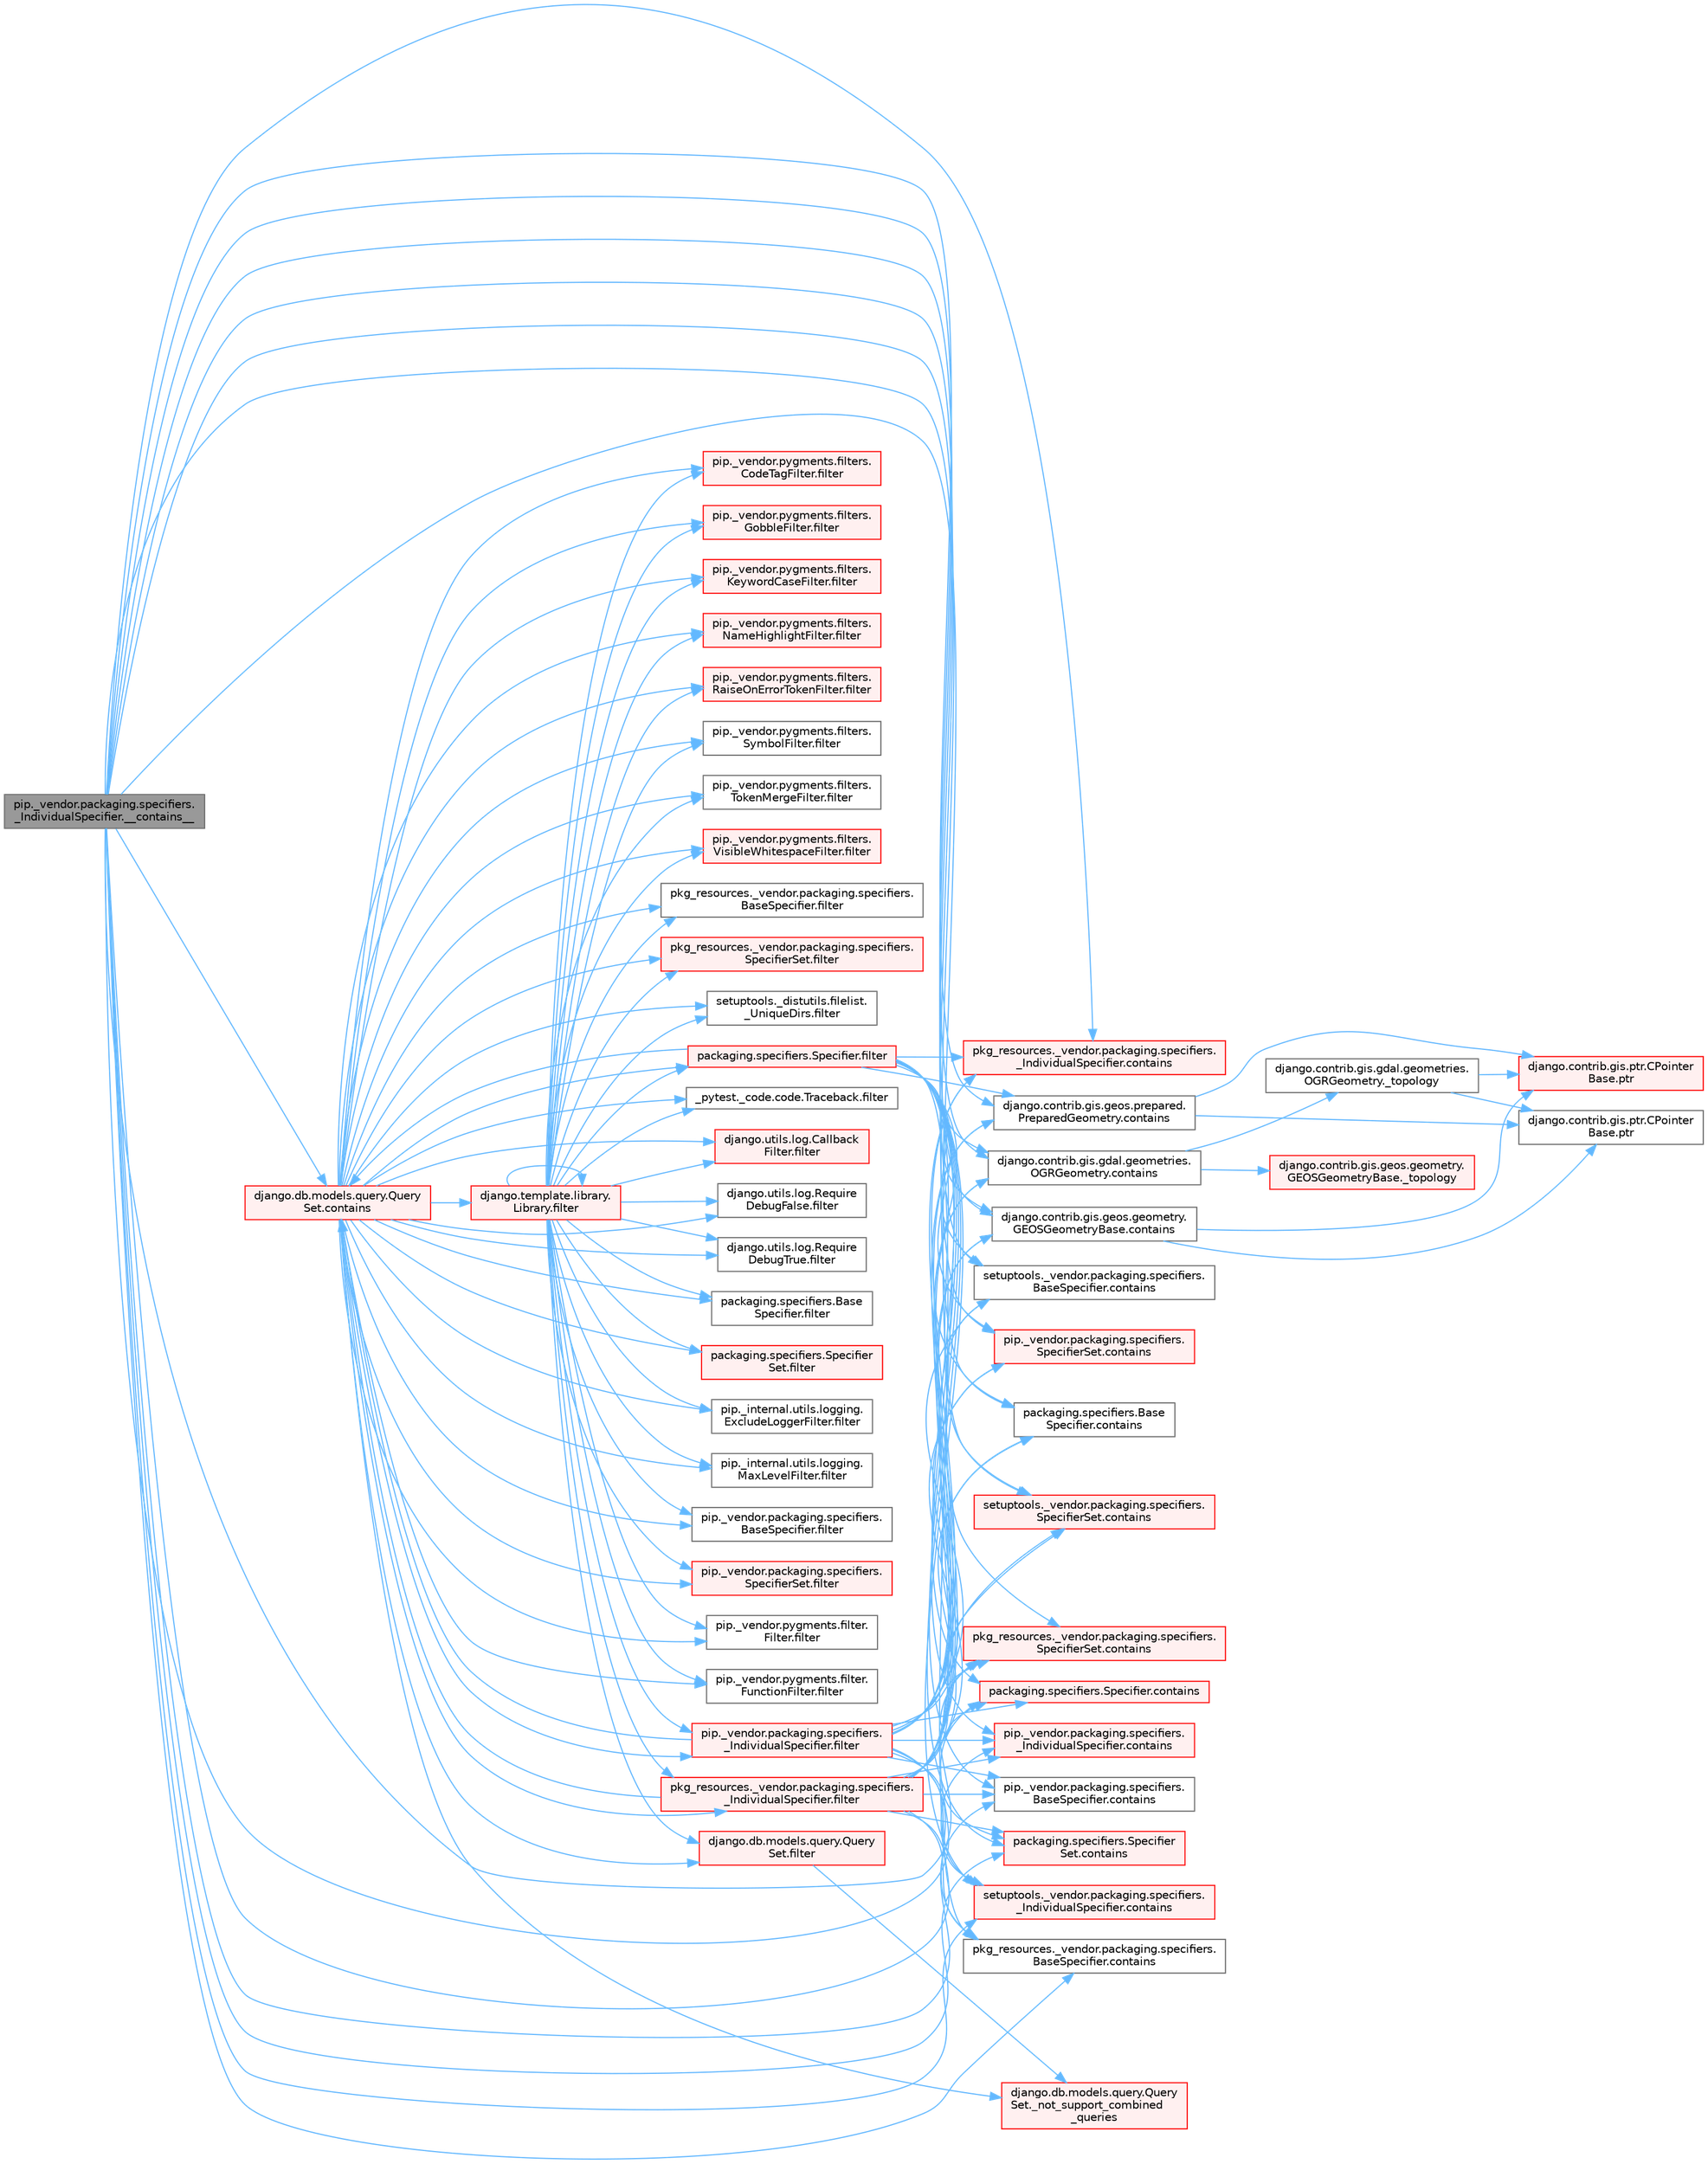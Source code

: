 digraph "pip._vendor.packaging.specifiers._IndividualSpecifier.__contains__"
{
 // LATEX_PDF_SIZE
  bgcolor="transparent";
  edge [fontname=Helvetica,fontsize=10,labelfontname=Helvetica,labelfontsize=10];
  node [fontname=Helvetica,fontsize=10,shape=box,height=0.2,width=0.4];
  rankdir="LR";
  Node1 [id="Node000001",label="pip._vendor.packaging.specifiers.\l_IndividualSpecifier.__contains__",height=0.2,width=0.4,color="gray40", fillcolor="grey60", style="filled", fontcolor="black",tooltip=" "];
  Node1 -> Node2 [id="edge1_Node000001_Node000002",color="steelblue1",style="solid",tooltip=" "];
  Node2 [id="Node000002",label="django.contrib.gis.gdal.geometries.\lOGRGeometry.contains",height=0.2,width=0.4,color="grey40", fillcolor="white", style="filled",URL="$classdjango_1_1contrib_1_1gis_1_1gdal_1_1geometries_1_1_o_g_r_geometry.html#ac4763e72bc3be798ebe272edf5a2111b",tooltip=" "];
  Node2 -> Node3 [id="edge2_Node000002_Node000003",color="steelblue1",style="solid",tooltip=" "];
  Node3 [id="Node000003",label="django.contrib.gis.gdal.geometries.\lOGRGeometry._topology",height=0.2,width=0.4,color="grey40", fillcolor="white", style="filled",URL="$classdjango_1_1contrib_1_1gis_1_1gdal_1_1geometries_1_1_o_g_r_geometry.html#a73b65e92515e0cca020cca3dac2ad833",tooltip=" "];
  Node3 -> Node4 [id="edge3_Node000003_Node000004",color="steelblue1",style="solid",tooltip=" "];
  Node4 [id="Node000004",label="django.contrib.gis.ptr.CPointer\lBase.ptr",height=0.2,width=0.4,color="red", fillcolor="#FFF0F0", style="filled",URL="$classdjango_1_1contrib_1_1gis_1_1ptr_1_1_c_pointer_base.html#a55873c889d27c42497c5a832c24e041b",tooltip=" "];
  Node3 -> Node6 [id="edge4_Node000003_Node000006",color="steelblue1",style="solid",tooltip=" "];
  Node6 [id="Node000006",label="django.contrib.gis.ptr.CPointer\lBase.ptr",height=0.2,width=0.4,color="grey40", fillcolor="white", style="filled",URL="$classdjango_1_1contrib_1_1gis_1_1ptr_1_1_c_pointer_base.html#a73d2e45828ab4d985549c571852996fa",tooltip=" "];
  Node2 -> Node7 [id="edge5_Node000002_Node000007",color="steelblue1",style="solid",tooltip=" "];
  Node7 [id="Node000007",label="django.contrib.gis.geos.geometry.\lGEOSGeometryBase._topology",height=0.2,width=0.4,color="red", fillcolor="#FFF0F0", style="filled",URL="$classdjango_1_1contrib_1_1gis_1_1geos_1_1geometry_1_1_g_e_o_s_geometry_base.html#a57f10e6abc75e8c1a9b857a57c4cca2e",tooltip=" "];
  Node1 -> Node45 [id="edge6_Node000001_Node000045",color="steelblue1",style="solid",tooltip=" "];
  Node45 [id="Node000045",label="django.contrib.gis.geos.geometry.\lGEOSGeometryBase.contains",height=0.2,width=0.4,color="grey40", fillcolor="white", style="filled",URL="$classdjango_1_1contrib_1_1gis_1_1geos_1_1geometry_1_1_g_e_o_s_geometry_base.html#aa48e06e3c91d6a3a79f41bed318f5e43",tooltip=" "];
  Node45 -> Node4 [id="edge7_Node000045_Node000004",color="steelblue1",style="solid",tooltip=" "];
  Node45 -> Node6 [id="edge8_Node000045_Node000006",color="steelblue1",style="solid",tooltip=" "];
  Node1 -> Node46 [id="edge9_Node000001_Node000046",color="steelblue1",style="solid",tooltip=" "];
  Node46 [id="Node000046",label="django.contrib.gis.geos.prepared.\lPreparedGeometry.contains",height=0.2,width=0.4,color="grey40", fillcolor="white", style="filled",URL="$classdjango_1_1contrib_1_1gis_1_1geos_1_1prepared_1_1_prepared_geometry.html#ad52b1f28039e181521f25d338fa79be9",tooltip=" "];
  Node46 -> Node4 [id="edge10_Node000046_Node000004",color="steelblue1",style="solid",tooltip=" "];
  Node46 -> Node6 [id="edge11_Node000046_Node000006",color="steelblue1",style="solid",tooltip=" "];
  Node1 -> Node47 [id="edge12_Node000001_Node000047",color="steelblue1",style="solid",tooltip=" "];
  Node47 [id="Node000047",label="django.db.models.query.Query\lSet.contains",height=0.2,width=0.4,color="red", fillcolor="#FFF0F0", style="filled",URL="$classdjango_1_1db_1_1models_1_1query_1_1_query_set.html#a242e569a4bce6723adc3e71fdc69b70f",tooltip=" "];
  Node47 -> Node48 [id="edge13_Node000047_Node000048",color="steelblue1",style="solid",tooltip=" "];
  Node48 [id="Node000048",label="django.db.models.query.Query\lSet._not_support_combined\l_queries",height=0.2,width=0.4,color="red", fillcolor="#FFF0F0", style="filled",URL="$classdjango_1_1db_1_1models_1_1query_1_1_query_set.html#aa8310ec206924c94141bef75563958e2",tooltip=" "];
  Node47 -> Node52 [id="edge14_Node000047_Node000052",color="steelblue1",style="solid",tooltip=" "];
  Node52 [id="Node000052",label="_pytest._code.code.Traceback.filter",height=0.2,width=0.4,color="grey40", fillcolor="white", style="filled",URL="$class__pytest_1_1__code_1_1code_1_1_traceback.html#a55d326907d5380a46c4d3e52f002d33f",tooltip=" "];
  Node47 -> Node53 [id="edge15_Node000047_Node000053",color="steelblue1",style="solid",tooltip=" "];
  Node53 [id="Node000053",label="django.db.models.query.Query\lSet.filter",height=0.2,width=0.4,color="red", fillcolor="#FFF0F0", style="filled",URL="$classdjango_1_1db_1_1models_1_1query_1_1_query_set.html#a9c23f79ac5a5310d628b025b5ab7b7c5",tooltip=" "];
  Node53 -> Node48 [id="edge16_Node000053_Node000048",color="steelblue1",style="solid",tooltip=" "];
  Node47 -> Node60 [id="edge17_Node000047_Node000060",color="steelblue1",style="solid",tooltip=" "];
  Node60 [id="Node000060",label="django.template.library.\lLibrary.filter",height=0.2,width=0.4,color="red", fillcolor="#FFF0F0", style="filled",URL="$classdjango_1_1template_1_1library_1_1_library.html#ac67bb1211ffc0354d5bf33029a58aa43",tooltip=" "];
  Node60 -> Node52 [id="edge18_Node000060_Node000052",color="steelblue1",style="solid",tooltip=" "];
  Node60 -> Node53 [id="edge19_Node000060_Node000053",color="steelblue1",style="solid",tooltip=" "];
  Node60 -> Node60 [id="edge20_Node000060_Node000060",color="steelblue1",style="solid",tooltip=" "];
  Node60 -> Node61 [id="edge21_Node000060_Node000061",color="steelblue1",style="solid",tooltip=" "];
  Node61 [id="Node000061",label="django.utils.log.Callback\lFilter.filter",height=0.2,width=0.4,color="red", fillcolor="#FFF0F0", style="filled",URL="$classdjango_1_1utils_1_1log_1_1_callback_filter.html#acd2761b2200a4e66f4bd5b729ac43db2",tooltip=" "];
  Node60 -> Node67 [id="edge22_Node000060_Node000067",color="steelblue1",style="solid",tooltip=" "];
  Node67 [id="Node000067",label="django.utils.log.Require\lDebugFalse.filter",height=0.2,width=0.4,color="grey40", fillcolor="white", style="filled",URL="$classdjango_1_1utils_1_1log_1_1_require_debug_false.html#a42e51835198458e09fb949a7af83bef8",tooltip=" "];
  Node60 -> Node68 [id="edge23_Node000060_Node000068",color="steelblue1",style="solid",tooltip=" "];
  Node68 [id="Node000068",label="django.utils.log.Require\lDebugTrue.filter",height=0.2,width=0.4,color="grey40", fillcolor="white", style="filled",URL="$classdjango_1_1utils_1_1log_1_1_require_debug_true.html#a8e1e027eea730028f70556810076c0e8",tooltip=" "];
  Node60 -> Node69 [id="edge24_Node000060_Node000069",color="steelblue1",style="solid",tooltip=" "];
  Node69 [id="Node000069",label="packaging.specifiers.Base\lSpecifier.filter",height=0.2,width=0.4,color="grey40", fillcolor="white", style="filled",URL="$classpackaging_1_1specifiers_1_1_base_specifier.html#aa87c3c882d19a56dd1f949c4b1bde70d",tooltip=" "];
  Node60 -> Node70 [id="edge25_Node000060_Node000070",color="steelblue1",style="solid",tooltip=" "];
  Node70 [id="Node000070",label="packaging.specifiers.Specifier.filter",height=0.2,width=0.4,color="red", fillcolor="#FFF0F0", style="filled",URL="$classpackaging_1_1specifiers_1_1_specifier.html#a22d9e14c5343d89e742b098b6d7997f7",tooltip=" "];
  Node70 -> Node2 [id="edge26_Node000070_Node000002",color="steelblue1",style="solid",tooltip=" "];
  Node70 -> Node45 [id="edge27_Node000070_Node000045",color="steelblue1",style="solid",tooltip=" "];
  Node70 -> Node46 [id="edge28_Node000070_Node000046",color="steelblue1",style="solid",tooltip=" "];
  Node70 -> Node47 [id="edge29_Node000070_Node000047",color="steelblue1",style="solid",tooltip=" "];
  Node70 -> Node72 [id="edge30_Node000070_Node000072",color="steelblue1",style="solid",tooltip=" "];
  Node72 [id="Node000072",label="packaging.specifiers.Base\lSpecifier.contains",height=0.2,width=0.4,color="grey40", fillcolor="white", style="filled",URL="$classpackaging_1_1specifiers_1_1_base_specifier.html#a25e4441395aaa5f2bd19da46590dddc0",tooltip=" "];
  Node70 -> Node73 [id="edge31_Node000070_Node000073",color="steelblue1",style="solid",tooltip=" "];
  Node73 [id="Node000073",label="packaging.specifiers.Specifier.contains",height=0.2,width=0.4,color="red", fillcolor="#FFF0F0", style="filled",URL="$classpackaging_1_1specifiers_1_1_specifier.html#a782f94ca4b4d15bd461fd4c7a1c64ea1",tooltip=" "];
  Node70 -> Node112 [id="edge32_Node000070_Node000112",color="steelblue1",style="solid",tooltip=" "];
  Node112 [id="Node000112",label="packaging.specifiers.Specifier\lSet.contains",height=0.2,width=0.4,color="red", fillcolor="#FFF0F0", style="filled",URL="$classpackaging_1_1specifiers_1_1_specifier_set.html#ada64d1b5bfa107e43857d5504e92b233",tooltip=" "];
  Node70 -> Node113 [id="edge33_Node000070_Node000113",color="steelblue1",style="solid",tooltip=" "];
  Node113 [id="Node000113",label="pip._vendor.packaging.specifiers.\l_IndividualSpecifier.contains",height=0.2,width=0.4,color="red", fillcolor="#FFF0F0", style="filled",URL="$classpip_1_1__vendor_1_1packaging_1_1specifiers_1_1___individual_specifier.html#a0225ec2329bc258c9ff7d62a4ad6dde5",tooltip=" "];
  Node70 -> Node120 [id="edge34_Node000070_Node000120",color="steelblue1",style="solid",tooltip=" "];
  Node120 [id="Node000120",label="pip._vendor.packaging.specifiers.\lBaseSpecifier.contains",height=0.2,width=0.4,color="grey40", fillcolor="white", style="filled",URL="$classpip_1_1__vendor_1_1packaging_1_1specifiers_1_1_base_specifier.html#a1af3d8278a56af108c1b23f4f4dd7776",tooltip=" "];
  Node70 -> Node121 [id="edge35_Node000070_Node000121",color="steelblue1",style="solid",tooltip=" "];
  Node121 [id="Node000121",label="pip._vendor.packaging.specifiers.\lSpecifierSet.contains",height=0.2,width=0.4,color="red", fillcolor="#FFF0F0", style="filled",URL="$classpip_1_1__vendor_1_1packaging_1_1specifiers_1_1_specifier_set.html#a4c6c2f9778aaca8bc7eb77e5fa358a47",tooltip=" "];
  Node70 -> Node122 [id="edge36_Node000070_Node000122",color="steelblue1",style="solid",tooltip=" "];
  Node122 [id="Node000122",label="pkg_resources._vendor.packaging.specifiers.\l_IndividualSpecifier.contains",height=0.2,width=0.4,color="red", fillcolor="#FFF0F0", style="filled",URL="$classpkg__resources_1_1__vendor_1_1packaging_1_1specifiers_1_1___individual_specifier.html#ad490fa0c3edddc0b101c1f2a13af7644",tooltip=" "];
  Node70 -> Node123 [id="edge37_Node000070_Node000123",color="steelblue1",style="solid",tooltip=" "];
  Node123 [id="Node000123",label="pkg_resources._vendor.packaging.specifiers.\lBaseSpecifier.contains",height=0.2,width=0.4,color="grey40", fillcolor="white", style="filled",URL="$classpkg__resources_1_1__vendor_1_1packaging_1_1specifiers_1_1_base_specifier.html#a60a05af58d5bbfaeabc731124011c49b",tooltip=" "];
  Node70 -> Node124 [id="edge38_Node000070_Node000124",color="steelblue1",style="solid",tooltip=" "];
  Node124 [id="Node000124",label="pkg_resources._vendor.packaging.specifiers.\lSpecifierSet.contains",height=0.2,width=0.4,color="red", fillcolor="#FFF0F0", style="filled",URL="$classpkg__resources_1_1__vendor_1_1packaging_1_1specifiers_1_1_specifier_set.html#a5ea365d83f483f55a0b80c368a5ce5dd",tooltip=" "];
  Node70 -> Node125 [id="edge39_Node000070_Node000125",color="steelblue1",style="solid",tooltip=" "];
  Node125 [id="Node000125",label="setuptools._vendor.packaging.specifiers.\l_IndividualSpecifier.contains",height=0.2,width=0.4,color="red", fillcolor="#FFF0F0", style="filled",URL="$classsetuptools_1_1__vendor_1_1packaging_1_1specifiers_1_1___individual_specifier.html#aed6d984e133bfe928b2ee6e1315a1d00",tooltip=" "];
  Node70 -> Node126 [id="edge40_Node000070_Node000126",color="steelblue1",style="solid",tooltip=" "];
  Node126 [id="Node000126",label="setuptools._vendor.packaging.specifiers.\lBaseSpecifier.contains",height=0.2,width=0.4,color="grey40", fillcolor="white", style="filled",URL="$classsetuptools_1_1__vendor_1_1packaging_1_1specifiers_1_1_base_specifier.html#aa48d1112821833ceb1380ad5ae04e54a",tooltip=" "];
  Node70 -> Node127 [id="edge41_Node000070_Node000127",color="steelblue1",style="solid",tooltip=" "];
  Node127 [id="Node000127",label="setuptools._vendor.packaging.specifiers.\lSpecifierSet.contains",height=0.2,width=0.4,color="red", fillcolor="#FFF0F0", style="filled",URL="$classsetuptools_1_1__vendor_1_1packaging_1_1specifiers_1_1_specifier_set.html#a52cf5f16802c51a7865853000c0c6b35",tooltip=" "];
  Node60 -> Node128 [id="edge42_Node000060_Node000128",color="steelblue1",style="solid",tooltip=" "];
  Node128 [id="Node000128",label="packaging.specifiers.Specifier\lSet.filter",height=0.2,width=0.4,color="red", fillcolor="#FFF0F0", style="filled",URL="$classpackaging_1_1specifiers_1_1_specifier_set.html#a65b70b2cc0c5bad34b31461955a36d87",tooltip=" "];
  Node60 -> Node129 [id="edge43_Node000060_Node000129",color="steelblue1",style="solid",tooltip=" "];
  Node129 [id="Node000129",label="pip._internal.utils.logging.\lExcludeLoggerFilter.filter",height=0.2,width=0.4,color="grey40", fillcolor="white", style="filled",URL="$classpip_1_1__internal_1_1utils_1_1logging_1_1_exclude_logger_filter.html#a633a3ddcdc0ebbb98edf2f1e0759d22a",tooltip=" "];
  Node60 -> Node130 [id="edge44_Node000060_Node000130",color="steelblue1",style="solid",tooltip=" "];
  Node130 [id="Node000130",label="pip._internal.utils.logging.\lMaxLevelFilter.filter",height=0.2,width=0.4,color="grey40", fillcolor="white", style="filled",URL="$classpip_1_1__internal_1_1utils_1_1logging_1_1_max_level_filter.html#ac46bbe4d91f47ed8f818f64d25ed2085",tooltip=" "];
  Node60 -> Node131 [id="edge45_Node000060_Node000131",color="steelblue1",style="solid",tooltip=" "];
  Node131 [id="Node000131",label="pip._vendor.packaging.specifiers.\l_IndividualSpecifier.filter",height=0.2,width=0.4,color="red", fillcolor="#FFF0F0", style="filled",URL="$classpip_1_1__vendor_1_1packaging_1_1specifiers_1_1___individual_specifier.html#a6203976cfa5ddd6a1f47f8dfe0669fd7",tooltip=" "];
  Node131 -> Node2 [id="edge46_Node000131_Node000002",color="steelblue1",style="solid",tooltip=" "];
  Node131 -> Node45 [id="edge47_Node000131_Node000045",color="steelblue1",style="solid",tooltip=" "];
  Node131 -> Node46 [id="edge48_Node000131_Node000046",color="steelblue1",style="solid",tooltip=" "];
  Node131 -> Node47 [id="edge49_Node000131_Node000047",color="steelblue1",style="solid",tooltip=" "];
  Node131 -> Node72 [id="edge50_Node000131_Node000072",color="steelblue1",style="solid",tooltip=" "];
  Node131 -> Node73 [id="edge51_Node000131_Node000073",color="steelblue1",style="solid",tooltip=" "];
  Node131 -> Node112 [id="edge52_Node000131_Node000112",color="steelblue1",style="solid",tooltip=" "];
  Node131 -> Node113 [id="edge53_Node000131_Node000113",color="steelblue1",style="solid",tooltip=" "];
  Node131 -> Node120 [id="edge54_Node000131_Node000120",color="steelblue1",style="solid",tooltip=" "];
  Node131 -> Node121 [id="edge55_Node000131_Node000121",color="steelblue1",style="solid",tooltip=" "];
  Node131 -> Node122 [id="edge56_Node000131_Node000122",color="steelblue1",style="solid",tooltip=" "];
  Node131 -> Node123 [id="edge57_Node000131_Node000123",color="steelblue1",style="solid",tooltip=" "];
  Node131 -> Node124 [id="edge58_Node000131_Node000124",color="steelblue1",style="solid",tooltip=" "];
  Node131 -> Node125 [id="edge59_Node000131_Node000125",color="steelblue1",style="solid",tooltip=" "];
  Node131 -> Node126 [id="edge60_Node000131_Node000126",color="steelblue1",style="solid",tooltip=" "];
  Node131 -> Node127 [id="edge61_Node000131_Node000127",color="steelblue1",style="solid",tooltip=" "];
  Node60 -> Node132 [id="edge62_Node000060_Node000132",color="steelblue1",style="solid",tooltip=" "];
  Node132 [id="Node000132",label="pip._vendor.packaging.specifiers.\lBaseSpecifier.filter",height=0.2,width=0.4,color="grey40", fillcolor="white", style="filled",URL="$classpip_1_1__vendor_1_1packaging_1_1specifiers_1_1_base_specifier.html#a1b2ef14b953df0cf1a317ea573d0ea5a",tooltip=" "];
  Node60 -> Node133 [id="edge63_Node000060_Node000133",color="steelblue1",style="solid",tooltip=" "];
  Node133 [id="Node000133",label="pip._vendor.packaging.specifiers.\lSpecifierSet.filter",height=0.2,width=0.4,color="red", fillcolor="#FFF0F0", style="filled",URL="$classpip_1_1__vendor_1_1packaging_1_1specifiers_1_1_specifier_set.html#a3d7a4e9a4cb787385e37d5832bcc0a64",tooltip=" "];
  Node60 -> Node134 [id="edge64_Node000060_Node000134",color="steelblue1",style="solid",tooltip=" "];
  Node134 [id="Node000134",label="pip._vendor.pygments.filter.\lFilter.filter",height=0.2,width=0.4,color="grey40", fillcolor="white", style="filled",URL="$classpip_1_1__vendor_1_1pygments_1_1filter_1_1_filter.html#a970c118f059ea361c8f184fd86c6873d",tooltip=" "];
  Node60 -> Node135 [id="edge65_Node000060_Node000135",color="steelblue1",style="solid",tooltip=" "];
  Node135 [id="Node000135",label="pip._vendor.pygments.filter.\lFunctionFilter.filter",height=0.2,width=0.4,color="grey40", fillcolor="white", style="filled",URL="$classpip_1_1__vendor_1_1pygments_1_1filter_1_1_function_filter.html#a795616d337e49ea853139b0b96d481e7",tooltip=" "];
  Node60 -> Node136 [id="edge66_Node000060_Node000136",color="steelblue1",style="solid",tooltip=" "];
  Node136 [id="Node000136",label="pip._vendor.pygments.filters.\lCodeTagFilter.filter",height=0.2,width=0.4,color="red", fillcolor="#FFF0F0", style="filled",URL="$classpip_1_1__vendor_1_1pygments_1_1filters_1_1_code_tag_filter.html#adc7f44786b4b83da74faa23a154c8843",tooltip=" "];
  Node60 -> Node138 [id="edge67_Node000060_Node000138",color="steelblue1",style="solid",tooltip=" "];
  Node138 [id="Node000138",label="pip._vendor.pygments.filters.\lGobbleFilter.filter",height=0.2,width=0.4,color="red", fillcolor="#FFF0F0", style="filled",URL="$classpip_1_1__vendor_1_1pygments_1_1filters_1_1_gobble_filter.html#a1f8e662bb1794e2924280dc6564ca148",tooltip=" "];
  Node60 -> Node257 [id="edge68_Node000060_Node000257",color="steelblue1",style="solid",tooltip=" "];
  Node257 [id="Node000257",label="pip._vendor.pygments.filters.\lKeywordCaseFilter.filter",height=0.2,width=0.4,color="red", fillcolor="#FFF0F0", style="filled",URL="$classpip_1_1__vendor_1_1pygments_1_1filters_1_1_keyword_case_filter.html#a328d29510b49c572e5ded82852d167c8",tooltip=" "];
  Node60 -> Node260 [id="edge69_Node000060_Node000260",color="steelblue1",style="solid",tooltip=" "];
  Node260 [id="Node000260",label="pip._vendor.pygments.filters.\lNameHighlightFilter.filter",height=0.2,width=0.4,color="red", fillcolor="#FFF0F0", style="filled",URL="$classpip_1_1__vendor_1_1pygments_1_1filters_1_1_name_highlight_filter.html#ae389da6c924503203acbc80c559b0043",tooltip=" "];
  Node60 -> Node267 [id="edge70_Node000060_Node000267",color="steelblue1",style="solid",tooltip=" "];
  Node267 [id="Node000267",label="pip._vendor.pygments.filters.\lRaiseOnErrorTokenFilter.filter",height=0.2,width=0.4,color="red", fillcolor="#FFF0F0", style="filled",URL="$classpip_1_1__vendor_1_1pygments_1_1filters_1_1_raise_on_error_token_filter.html#aacf420bb16c8d3a430b88e78ee35b253",tooltip=" "];
  Node60 -> Node1371 [id="edge71_Node000060_Node001371",color="steelblue1",style="solid",tooltip=" "];
  Node1371 [id="Node001371",label="pip._vendor.pygments.filters.\lSymbolFilter.filter",height=0.2,width=0.4,color="grey40", fillcolor="white", style="filled",URL="$classpip_1_1__vendor_1_1pygments_1_1filters_1_1_symbol_filter.html#a567de8b7e3bc5f0a87712af81fbc70c7",tooltip=" "];
  Node60 -> Node1372 [id="edge72_Node000060_Node001372",color="steelblue1",style="solid",tooltip=" "];
  Node1372 [id="Node001372",label="pip._vendor.pygments.filters.\lTokenMergeFilter.filter",height=0.2,width=0.4,color="grey40", fillcolor="white", style="filled",URL="$classpip_1_1__vendor_1_1pygments_1_1filters_1_1_token_merge_filter.html#ac3fdd8238fb6976d42540cac395a9543",tooltip=" "];
  Node60 -> Node1373 [id="edge73_Node000060_Node001373",color="steelblue1",style="solid",tooltip=" "];
  Node1373 [id="Node001373",label="pip._vendor.pygments.filters.\lVisibleWhitespaceFilter.filter",height=0.2,width=0.4,color="red", fillcolor="#FFF0F0", style="filled",URL="$classpip_1_1__vendor_1_1pygments_1_1filters_1_1_visible_whitespace_filter.html#a9a7227d129dac7d41fe5b50d9fd97b77",tooltip=" "];
  Node60 -> Node1374 [id="edge74_Node000060_Node001374",color="steelblue1",style="solid",tooltip=" "];
  Node1374 [id="Node001374",label="pkg_resources._vendor.packaging.specifiers.\l_IndividualSpecifier.filter",height=0.2,width=0.4,color="red", fillcolor="#FFF0F0", style="filled",URL="$classpkg__resources_1_1__vendor_1_1packaging_1_1specifiers_1_1___individual_specifier.html#ad284c0e05b23f4b6838266492c00fc3e",tooltip=" "];
  Node1374 -> Node2 [id="edge75_Node001374_Node000002",color="steelblue1",style="solid",tooltip=" "];
  Node1374 -> Node45 [id="edge76_Node001374_Node000045",color="steelblue1",style="solid",tooltip=" "];
  Node1374 -> Node46 [id="edge77_Node001374_Node000046",color="steelblue1",style="solid",tooltip=" "];
  Node1374 -> Node47 [id="edge78_Node001374_Node000047",color="steelblue1",style="solid",tooltip=" "];
  Node1374 -> Node72 [id="edge79_Node001374_Node000072",color="steelblue1",style="solid",tooltip=" "];
  Node1374 -> Node73 [id="edge80_Node001374_Node000073",color="steelblue1",style="solid",tooltip=" "];
  Node1374 -> Node112 [id="edge81_Node001374_Node000112",color="steelblue1",style="solid",tooltip=" "];
  Node1374 -> Node113 [id="edge82_Node001374_Node000113",color="steelblue1",style="solid",tooltip=" "];
  Node1374 -> Node120 [id="edge83_Node001374_Node000120",color="steelblue1",style="solid",tooltip=" "];
  Node1374 -> Node121 [id="edge84_Node001374_Node000121",color="steelblue1",style="solid",tooltip=" "];
  Node1374 -> Node122 [id="edge85_Node001374_Node000122",color="steelblue1",style="solid",tooltip=" "];
  Node1374 -> Node123 [id="edge86_Node001374_Node000123",color="steelblue1",style="solid",tooltip=" "];
  Node1374 -> Node124 [id="edge87_Node001374_Node000124",color="steelblue1",style="solid",tooltip=" "];
  Node1374 -> Node125 [id="edge88_Node001374_Node000125",color="steelblue1",style="solid",tooltip=" "];
  Node1374 -> Node126 [id="edge89_Node001374_Node000126",color="steelblue1",style="solid",tooltip=" "];
  Node1374 -> Node127 [id="edge90_Node001374_Node000127",color="steelblue1",style="solid",tooltip=" "];
  Node60 -> Node1375 [id="edge91_Node000060_Node001375",color="steelblue1",style="solid",tooltip=" "];
  Node1375 [id="Node001375",label="pkg_resources._vendor.packaging.specifiers.\lBaseSpecifier.filter",height=0.2,width=0.4,color="grey40", fillcolor="white", style="filled",URL="$classpkg__resources_1_1__vendor_1_1packaging_1_1specifiers_1_1_base_specifier.html#a08f789f03784e5505adfce76a34b64f0",tooltip=" "];
  Node60 -> Node1376 [id="edge92_Node000060_Node001376",color="steelblue1",style="solid",tooltip=" "];
  Node1376 [id="Node001376",label="pkg_resources._vendor.packaging.specifiers.\lSpecifierSet.filter",height=0.2,width=0.4,color="red", fillcolor="#FFF0F0", style="filled",URL="$classpkg__resources_1_1__vendor_1_1packaging_1_1specifiers_1_1_specifier_set.html#a9935b066c65c5b7849bd09a27171e1ba",tooltip=" "];
  Node60 -> Node1377 [id="edge93_Node000060_Node001377",color="steelblue1",style="solid",tooltip=" "];
  Node1377 [id="Node001377",label="setuptools._distutils.filelist.\l_UniqueDirs.filter",height=0.2,width=0.4,color="grey40", fillcolor="white", style="filled",URL="$classsetuptools_1_1__distutils_1_1filelist_1_1___unique_dirs.html#a351fccd2f8d782034811f470cf8e3815",tooltip=" "];
  Node47 -> Node61 [id="edge94_Node000047_Node000061",color="steelblue1",style="solid",tooltip=" "];
  Node47 -> Node67 [id="edge95_Node000047_Node000067",color="steelblue1",style="solid",tooltip=" "];
  Node47 -> Node68 [id="edge96_Node000047_Node000068",color="steelblue1",style="solid",tooltip=" "];
  Node47 -> Node69 [id="edge97_Node000047_Node000069",color="steelblue1",style="solid",tooltip=" "];
  Node47 -> Node70 [id="edge98_Node000047_Node000070",color="steelblue1",style="solid",tooltip=" "];
  Node47 -> Node128 [id="edge99_Node000047_Node000128",color="steelblue1",style="solid",tooltip=" "];
  Node47 -> Node129 [id="edge100_Node000047_Node000129",color="steelblue1",style="solid",tooltip=" "];
  Node47 -> Node130 [id="edge101_Node000047_Node000130",color="steelblue1",style="solid",tooltip=" "];
  Node47 -> Node131 [id="edge102_Node000047_Node000131",color="steelblue1",style="solid",tooltip=" "];
  Node47 -> Node132 [id="edge103_Node000047_Node000132",color="steelblue1",style="solid",tooltip=" "];
  Node47 -> Node133 [id="edge104_Node000047_Node000133",color="steelblue1",style="solid",tooltip=" "];
  Node47 -> Node134 [id="edge105_Node000047_Node000134",color="steelblue1",style="solid",tooltip=" "];
  Node47 -> Node135 [id="edge106_Node000047_Node000135",color="steelblue1",style="solid",tooltip=" "];
  Node47 -> Node136 [id="edge107_Node000047_Node000136",color="steelblue1",style="solid",tooltip=" "];
  Node47 -> Node138 [id="edge108_Node000047_Node000138",color="steelblue1",style="solid",tooltip=" "];
  Node47 -> Node257 [id="edge109_Node000047_Node000257",color="steelblue1",style="solid",tooltip=" "];
  Node47 -> Node260 [id="edge110_Node000047_Node000260",color="steelblue1",style="solid",tooltip=" "];
  Node47 -> Node267 [id="edge111_Node000047_Node000267",color="steelblue1",style="solid",tooltip=" "];
  Node47 -> Node1371 [id="edge112_Node000047_Node001371",color="steelblue1",style="solid",tooltip=" "];
  Node47 -> Node1372 [id="edge113_Node000047_Node001372",color="steelblue1",style="solid",tooltip=" "];
  Node47 -> Node1373 [id="edge114_Node000047_Node001373",color="steelblue1",style="solid",tooltip=" "];
  Node47 -> Node1374 [id="edge115_Node000047_Node001374",color="steelblue1",style="solid",tooltip=" "];
  Node47 -> Node1375 [id="edge116_Node000047_Node001375",color="steelblue1",style="solid",tooltip=" "];
  Node47 -> Node1376 [id="edge117_Node000047_Node001376",color="steelblue1",style="solid",tooltip=" "];
  Node47 -> Node1377 [id="edge118_Node000047_Node001377",color="steelblue1",style="solid",tooltip=" "];
  Node1 -> Node72 [id="edge119_Node000001_Node000072",color="steelblue1",style="solid",tooltip=" "];
  Node1 -> Node73 [id="edge120_Node000001_Node000073",color="steelblue1",style="solid",tooltip=" "];
  Node1 -> Node112 [id="edge121_Node000001_Node000112",color="steelblue1",style="solid",tooltip=" "];
  Node1 -> Node113 [id="edge122_Node000001_Node000113",color="steelblue1",style="solid",tooltip=" "];
  Node1 -> Node120 [id="edge123_Node000001_Node000120",color="steelblue1",style="solid",tooltip=" "];
  Node1 -> Node121 [id="edge124_Node000001_Node000121",color="steelblue1",style="solid",tooltip=" "];
  Node1 -> Node122 [id="edge125_Node000001_Node000122",color="steelblue1",style="solid",tooltip=" "];
  Node1 -> Node123 [id="edge126_Node000001_Node000123",color="steelblue1",style="solid",tooltip=" "];
  Node1 -> Node124 [id="edge127_Node000001_Node000124",color="steelblue1",style="solid",tooltip=" "];
  Node1 -> Node125 [id="edge128_Node000001_Node000125",color="steelblue1",style="solid",tooltip=" "];
  Node1 -> Node126 [id="edge129_Node000001_Node000126",color="steelblue1",style="solid",tooltip=" "];
  Node1 -> Node127 [id="edge130_Node000001_Node000127",color="steelblue1",style="solid",tooltip=" "];
}

